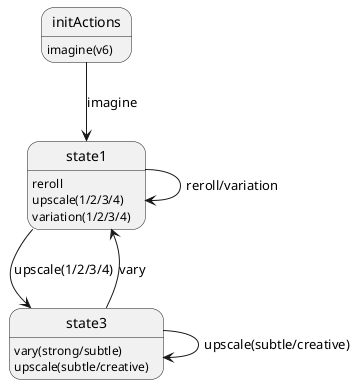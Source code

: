@startuml
state initActions{
  initActions : imagine(v6)
}

state state1 {
  state1 : reroll
  state1 : upscale(1/2/3/4)
  state1 : variation(1/2/3/4)
}

state state3 {
  state3: vary(strong/subtle)
  state3: upscale(subtle/creative)
}

initActions --> state1 : imagine

state1 --> state1 : reroll/variation
state1 --> state3 : upscale(1/2/3/4)

state3 --> state1 : vary
state3 --> state3 : upscale(subtle/creative)
@enduml